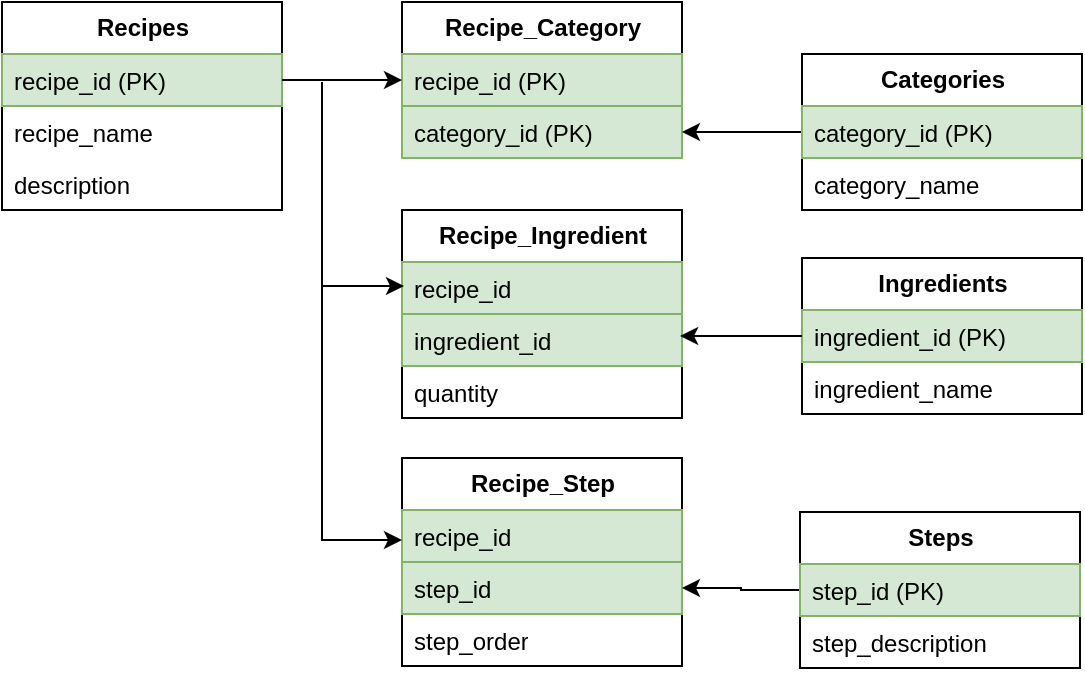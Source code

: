 <mxfile version="26.0.3">
  <diagram name="Page-1" id="tHl2jb2-iaJbwb9amwaW">
    <mxGraphModel dx="830" dy="460" grid="1" gridSize="10" guides="1" tooltips="1" connect="1" arrows="1" fold="1" page="1" pageScale="1" pageWidth="850" pageHeight="1100" math="0" shadow="0">
      <root>
        <mxCell id="0" />
        <mxCell id="1" parent="0" />
        <mxCell id="Ut9FVUIwPgH0ZGyfVbbm-16" value="Recipes" style="swimlane;fontStyle=1;childLayout=stackLayout;horizontal=1;startSize=26;fillColor=none;horizontalStack=0;resizeParent=1;resizeParentMax=0;resizeLast=0;collapsible=1;marginBottom=0;html=1;" vertex="1" parent="1">
          <mxGeometry x="40" y="40" width="140" height="104" as="geometry" />
        </mxCell>
        <mxCell id="Ut9FVUIwPgH0ZGyfVbbm-17" value="&lt;meta charset=&quot;utf-8&quot;&gt;recipe_id (PK)" style="text;strokeColor=#82b366;fillColor=#d5e8d4;align=left;verticalAlign=top;spacingLeft=4;spacingRight=4;overflow=hidden;rotatable=0;points=[[0,0.5],[1,0.5]];portConstraint=eastwest;whiteSpace=wrap;html=1;" vertex="1" parent="Ut9FVUIwPgH0ZGyfVbbm-16">
          <mxGeometry y="26" width="140" height="26" as="geometry" />
        </mxCell>
        <mxCell id="Ut9FVUIwPgH0ZGyfVbbm-18" value="&lt;meta charset=&quot;utf-8&quot;&gt;recipe_name" style="text;strokeColor=none;fillColor=none;align=left;verticalAlign=top;spacingLeft=4;spacingRight=4;overflow=hidden;rotatable=0;points=[[0,0.5],[1,0.5]];portConstraint=eastwest;whiteSpace=wrap;html=1;" vertex="1" parent="Ut9FVUIwPgH0ZGyfVbbm-16">
          <mxGeometry y="52" width="140" height="26" as="geometry" />
        </mxCell>
        <mxCell id="Ut9FVUIwPgH0ZGyfVbbm-19" value="&lt;meta charset=&quot;utf-8&quot;&gt;description" style="text;strokeColor=none;fillColor=none;align=left;verticalAlign=top;spacingLeft=4;spacingRight=4;overflow=hidden;rotatable=0;points=[[0,0.5],[1,0.5]];portConstraint=eastwest;whiteSpace=wrap;html=1;" vertex="1" parent="Ut9FVUIwPgH0ZGyfVbbm-16">
          <mxGeometry y="78" width="140" height="26" as="geometry" />
        </mxCell>
        <mxCell id="Ut9FVUIwPgH0ZGyfVbbm-20" value="Recipe_Category" style="swimlane;fontStyle=1;childLayout=stackLayout;horizontal=1;startSize=26;fillColor=none;horizontalStack=0;resizeParent=1;resizeParentMax=0;resizeLast=0;collapsible=1;marginBottom=0;html=1;" vertex="1" parent="1">
          <mxGeometry x="240" y="40" width="140" height="78" as="geometry" />
        </mxCell>
        <mxCell id="Ut9FVUIwPgH0ZGyfVbbm-21" value="recipe_id (PK)" style="text;strokeColor=#82b366;fillColor=#d5e8d4;align=left;verticalAlign=top;spacingLeft=4;spacingRight=4;overflow=hidden;rotatable=0;points=[[0,0.5],[1,0.5]];portConstraint=eastwest;whiteSpace=wrap;html=1;" vertex="1" parent="Ut9FVUIwPgH0ZGyfVbbm-20">
          <mxGeometry y="26" width="140" height="26" as="geometry" />
        </mxCell>
        <mxCell id="Ut9FVUIwPgH0ZGyfVbbm-22" value="category_id (PK)" style="text;strokeColor=#82b366;fillColor=#d5e8d4;align=left;verticalAlign=top;spacingLeft=4;spacingRight=4;overflow=hidden;rotatable=0;points=[[0,0.5],[1,0.5]];portConstraint=eastwest;whiteSpace=wrap;html=1;" vertex="1" parent="Ut9FVUIwPgH0ZGyfVbbm-20">
          <mxGeometry y="52" width="140" height="26" as="geometry" />
        </mxCell>
        <mxCell id="Ut9FVUIwPgH0ZGyfVbbm-24" style="edgeStyle=orthogonalEdgeStyle;rounded=0;orthogonalLoop=1;jettySize=auto;html=1;entryX=0;entryY=0.5;entryDx=0;entryDy=0;" edge="1" parent="1" source="Ut9FVUIwPgH0ZGyfVbbm-17" target="Ut9FVUIwPgH0ZGyfVbbm-21">
          <mxGeometry relative="1" as="geometry" />
        </mxCell>
        <mxCell id="Ut9FVUIwPgH0ZGyfVbbm-29" style="edgeStyle=orthogonalEdgeStyle;rounded=0;orthogonalLoop=1;jettySize=auto;html=1;entryX=1;entryY=0.5;entryDx=0;entryDy=0;" edge="1" parent="1" source="Ut9FVUIwPgH0ZGyfVbbm-25" target="Ut9FVUIwPgH0ZGyfVbbm-22">
          <mxGeometry relative="1" as="geometry" />
        </mxCell>
        <mxCell id="Ut9FVUIwPgH0ZGyfVbbm-25" value="Categories" style="swimlane;fontStyle=1;childLayout=stackLayout;horizontal=1;startSize=26;fillColor=none;horizontalStack=0;resizeParent=1;resizeParentMax=0;resizeLast=0;collapsible=1;marginBottom=0;html=1;" vertex="1" parent="1">
          <mxGeometry x="440" y="66" width="140" height="78" as="geometry" />
        </mxCell>
        <mxCell id="Ut9FVUIwPgH0ZGyfVbbm-26" value="&lt;meta charset=&quot;utf-8&quot;&gt;category_id (PK)" style="text;strokeColor=#82b366;fillColor=#d5e8d4;align=left;verticalAlign=top;spacingLeft=4;spacingRight=4;overflow=hidden;rotatable=0;points=[[0,0.5],[1,0.5]];portConstraint=eastwest;whiteSpace=wrap;html=1;" vertex="1" parent="Ut9FVUIwPgH0ZGyfVbbm-25">
          <mxGeometry y="26" width="140" height="26" as="geometry" />
        </mxCell>
        <mxCell id="Ut9FVUIwPgH0ZGyfVbbm-27" value="&lt;meta charset=&quot;utf-8&quot;&gt;category_name" style="text;strokeColor=none;fillColor=none;align=left;verticalAlign=top;spacingLeft=4;spacingRight=4;overflow=hidden;rotatable=0;points=[[0,0.5],[1,0.5]];portConstraint=eastwest;whiteSpace=wrap;html=1;" vertex="1" parent="Ut9FVUIwPgH0ZGyfVbbm-25">
          <mxGeometry y="52" width="140" height="26" as="geometry" />
        </mxCell>
        <mxCell id="Ut9FVUIwPgH0ZGyfVbbm-30" value="Recipe_Ingredient" style="swimlane;fontStyle=1;childLayout=stackLayout;horizontal=1;startSize=26;fillColor=none;horizontalStack=0;resizeParent=1;resizeParentMax=0;resizeLast=0;collapsible=1;marginBottom=0;html=1;" vertex="1" parent="1">
          <mxGeometry x="240" y="144" width="140" height="104" as="geometry" />
        </mxCell>
        <mxCell id="Ut9FVUIwPgH0ZGyfVbbm-31" value="&lt;meta charset=&quot;utf-8&quot;&gt;recipe_id" style="text;strokeColor=#82b366;fillColor=#d5e8d4;align=left;verticalAlign=top;spacingLeft=4;spacingRight=4;overflow=hidden;rotatable=0;points=[[0,0.5],[1,0.5]];portConstraint=eastwest;whiteSpace=wrap;html=1;" vertex="1" parent="Ut9FVUIwPgH0ZGyfVbbm-30">
          <mxGeometry y="26" width="140" height="26" as="geometry" />
        </mxCell>
        <mxCell id="Ut9FVUIwPgH0ZGyfVbbm-32" value="&lt;meta charset=&quot;utf-8&quot;&gt;ingredient_id" style="text;strokeColor=#82b366;fillColor=#d5e8d4;align=left;verticalAlign=top;spacingLeft=4;spacingRight=4;overflow=hidden;rotatable=0;points=[[0,0.5],[1,0.5]];portConstraint=eastwest;whiteSpace=wrap;html=1;" vertex="1" parent="Ut9FVUIwPgH0ZGyfVbbm-30">
          <mxGeometry y="52" width="140" height="26" as="geometry" />
        </mxCell>
        <mxCell id="Ut9FVUIwPgH0ZGyfVbbm-33" value="&lt;meta charset=&quot;utf-8&quot;&gt;quantity" style="text;strokeColor=none;fillColor=none;align=left;verticalAlign=top;spacingLeft=4;spacingRight=4;overflow=hidden;rotatable=0;points=[[0,0.5],[1,0.5]];portConstraint=eastwest;whiteSpace=wrap;html=1;" vertex="1" parent="Ut9FVUIwPgH0ZGyfVbbm-30">
          <mxGeometry y="78" width="140" height="26" as="geometry" />
        </mxCell>
        <mxCell id="Ut9FVUIwPgH0ZGyfVbbm-34" value="" style="endArrow=classic;html=1;rounded=0;" edge="1" parent="1">
          <mxGeometry width="50" height="50" relative="1" as="geometry">
            <mxPoint x="200" y="80" as="sourcePoint" />
            <mxPoint x="241" y="182" as="targetPoint" />
            <Array as="points">
              <mxPoint x="200" y="182" />
            </Array>
          </mxGeometry>
        </mxCell>
        <mxCell id="Ut9FVUIwPgH0ZGyfVbbm-35" value="Ingredients" style="swimlane;fontStyle=1;childLayout=stackLayout;horizontal=1;startSize=26;fillColor=none;horizontalStack=0;resizeParent=1;resizeParentMax=0;resizeLast=0;collapsible=1;marginBottom=0;html=1;" vertex="1" parent="1">
          <mxGeometry x="440" y="168" width="140" height="78" as="geometry" />
        </mxCell>
        <mxCell id="Ut9FVUIwPgH0ZGyfVbbm-36" value="&lt;meta charset=&quot;utf-8&quot;&gt;ingredient_id (PK)" style="text;strokeColor=#82b366;fillColor=#d5e8d4;align=left;verticalAlign=top;spacingLeft=4;spacingRight=4;overflow=hidden;rotatable=0;points=[[0,0.5],[1,0.5]];portConstraint=eastwest;whiteSpace=wrap;html=1;" vertex="1" parent="Ut9FVUIwPgH0ZGyfVbbm-35">
          <mxGeometry y="26" width="140" height="26" as="geometry" />
        </mxCell>
        <mxCell id="Ut9FVUIwPgH0ZGyfVbbm-37" value="&lt;meta charset=&quot;utf-8&quot;&gt;ingredient_name" style="text;strokeColor=none;fillColor=none;align=left;verticalAlign=top;spacingLeft=4;spacingRight=4;overflow=hidden;rotatable=0;points=[[0,0.5],[1,0.5]];portConstraint=eastwest;whiteSpace=wrap;html=1;" vertex="1" parent="Ut9FVUIwPgH0ZGyfVbbm-35">
          <mxGeometry y="52" width="140" height="26" as="geometry" />
        </mxCell>
        <mxCell id="Ut9FVUIwPgH0ZGyfVbbm-40" style="edgeStyle=orthogonalEdgeStyle;rounded=0;orthogonalLoop=1;jettySize=auto;html=1;entryX=0.929;entryY=0.423;entryDx=0;entryDy=0;entryPerimeter=0;" edge="1" parent="1">
          <mxGeometry relative="1" as="geometry">
            <mxPoint x="440" y="207" as="sourcePoint" />
            <mxPoint x="379.06" y="206.998" as="targetPoint" />
          </mxGeometry>
        </mxCell>
        <mxCell id="Ut9FVUIwPgH0ZGyfVbbm-41" value="Recipe_Step" style="swimlane;fontStyle=1;childLayout=stackLayout;horizontal=1;startSize=26;fillColor=none;horizontalStack=0;resizeParent=1;resizeParentMax=0;resizeLast=0;collapsible=1;marginBottom=0;html=1;" vertex="1" parent="1">
          <mxGeometry x="240" y="268" width="140" height="104" as="geometry" />
        </mxCell>
        <mxCell id="Ut9FVUIwPgH0ZGyfVbbm-42" value="&lt;meta charset=&quot;utf-8&quot;&gt;recipe_id" style="text;strokeColor=#82b366;fillColor=#d5e8d4;align=left;verticalAlign=top;spacingLeft=4;spacingRight=4;overflow=hidden;rotatable=0;points=[[0,0.5],[1,0.5]];portConstraint=eastwest;whiteSpace=wrap;html=1;" vertex="1" parent="Ut9FVUIwPgH0ZGyfVbbm-41">
          <mxGeometry y="26" width="140" height="26" as="geometry" />
        </mxCell>
        <mxCell id="Ut9FVUIwPgH0ZGyfVbbm-43" value="&lt;meta charset=&quot;utf-8&quot;&gt;step_id" style="text;strokeColor=#82b366;fillColor=#d5e8d4;align=left;verticalAlign=top;spacingLeft=4;spacingRight=4;overflow=hidden;rotatable=0;points=[[0,0.5],[1,0.5]];portConstraint=eastwest;whiteSpace=wrap;html=1;" vertex="1" parent="Ut9FVUIwPgH0ZGyfVbbm-41">
          <mxGeometry y="52" width="140" height="26" as="geometry" />
        </mxCell>
        <mxCell id="Ut9FVUIwPgH0ZGyfVbbm-44" value="&lt;meta charset=&quot;utf-8&quot;&gt;step_order" style="text;strokeColor=none;fillColor=none;align=left;verticalAlign=top;spacingLeft=4;spacingRight=4;overflow=hidden;rotatable=0;points=[[0,0.5],[1,0.5]];portConstraint=eastwest;whiteSpace=wrap;html=1;" vertex="1" parent="Ut9FVUIwPgH0ZGyfVbbm-41">
          <mxGeometry y="78" width="140" height="26" as="geometry" />
        </mxCell>
        <mxCell id="Ut9FVUIwPgH0ZGyfVbbm-45" value="" style="endArrow=classic;html=1;rounded=0;" edge="1" parent="1">
          <mxGeometry width="50" height="50" relative="1" as="geometry">
            <mxPoint x="200" y="180" as="sourcePoint" />
            <mxPoint x="240" y="309" as="targetPoint" />
            <Array as="points">
              <mxPoint x="200" y="309" />
            </Array>
          </mxGeometry>
        </mxCell>
        <mxCell id="Ut9FVUIwPgH0ZGyfVbbm-51" style="edgeStyle=orthogonalEdgeStyle;rounded=0;orthogonalLoop=1;jettySize=auto;html=1;entryX=1;entryY=0.5;entryDx=0;entryDy=0;" edge="1" parent="1" source="Ut9FVUIwPgH0ZGyfVbbm-47" target="Ut9FVUIwPgH0ZGyfVbbm-43">
          <mxGeometry relative="1" as="geometry" />
        </mxCell>
        <mxCell id="Ut9FVUIwPgH0ZGyfVbbm-47" value="Steps" style="swimlane;fontStyle=1;childLayout=stackLayout;horizontal=1;startSize=26;fillColor=none;horizontalStack=0;resizeParent=1;resizeParentMax=0;resizeLast=0;collapsible=1;marginBottom=0;html=1;" vertex="1" parent="1">
          <mxGeometry x="439" y="295" width="140" height="78" as="geometry" />
        </mxCell>
        <mxCell id="Ut9FVUIwPgH0ZGyfVbbm-48" value="&lt;meta charset=&quot;utf-8&quot;&gt;step_id (PK)" style="text;strokeColor=#82b366;fillColor=#d5e8d4;align=left;verticalAlign=top;spacingLeft=4;spacingRight=4;overflow=hidden;rotatable=0;points=[[0,0.5],[1,0.5]];portConstraint=eastwest;whiteSpace=wrap;html=1;" vertex="1" parent="Ut9FVUIwPgH0ZGyfVbbm-47">
          <mxGeometry y="26" width="140" height="26" as="geometry" />
        </mxCell>
        <mxCell id="Ut9FVUIwPgH0ZGyfVbbm-49" value="&lt;meta charset=&quot;utf-8&quot;&gt;step_description" style="text;strokeColor=none;fillColor=none;align=left;verticalAlign=top;spacingLeft=4;spacingRight=4;overflow=hidden;rotatable=0;points=[[0,0.5],[1,0.5]];portConstraint=eastwest;whiteSpace=wrap;html=1;" vertex="1" parent="Ut9FVUIwPgH0ZGyfVbbm-47">
          <mxGeometry y="52" width="140" height="26" as="geometry" />
        </mxCell>
      </root>
    </mxGraphModel>
  </diagram>
</mxfile>
